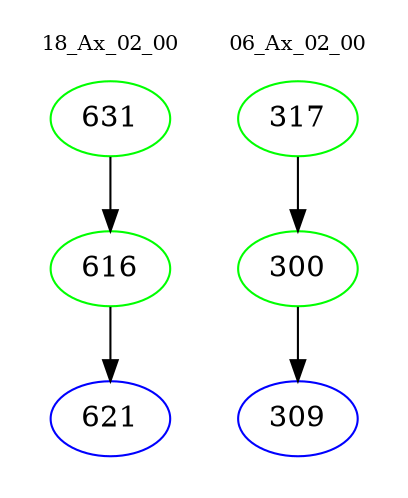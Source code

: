 digraph{
subgraph cluster_0 {
color = white
label = "18_Ax_02_00";
fontsize=10;
T0_631 [label="631", color="green"]
T0_631 -> T0_616 [color="black"]
T0_616 [label="616", color="green"]
T0_616 -> T0_621 [color="black"]
T0_621 [label="621", color="blue"]
}
subgraph cluster_1 {
color = white
label = "06_Ax_02_00";
fontsize=10;
T1_317 [label="317", color="green"]
T1_317 -> T1_300 [color="black"]
T1_300 [label="300", color="green"]
T1_300 -> T1_309 [color="black"]
T1_309 [label="309", color="blue"]
}
}
